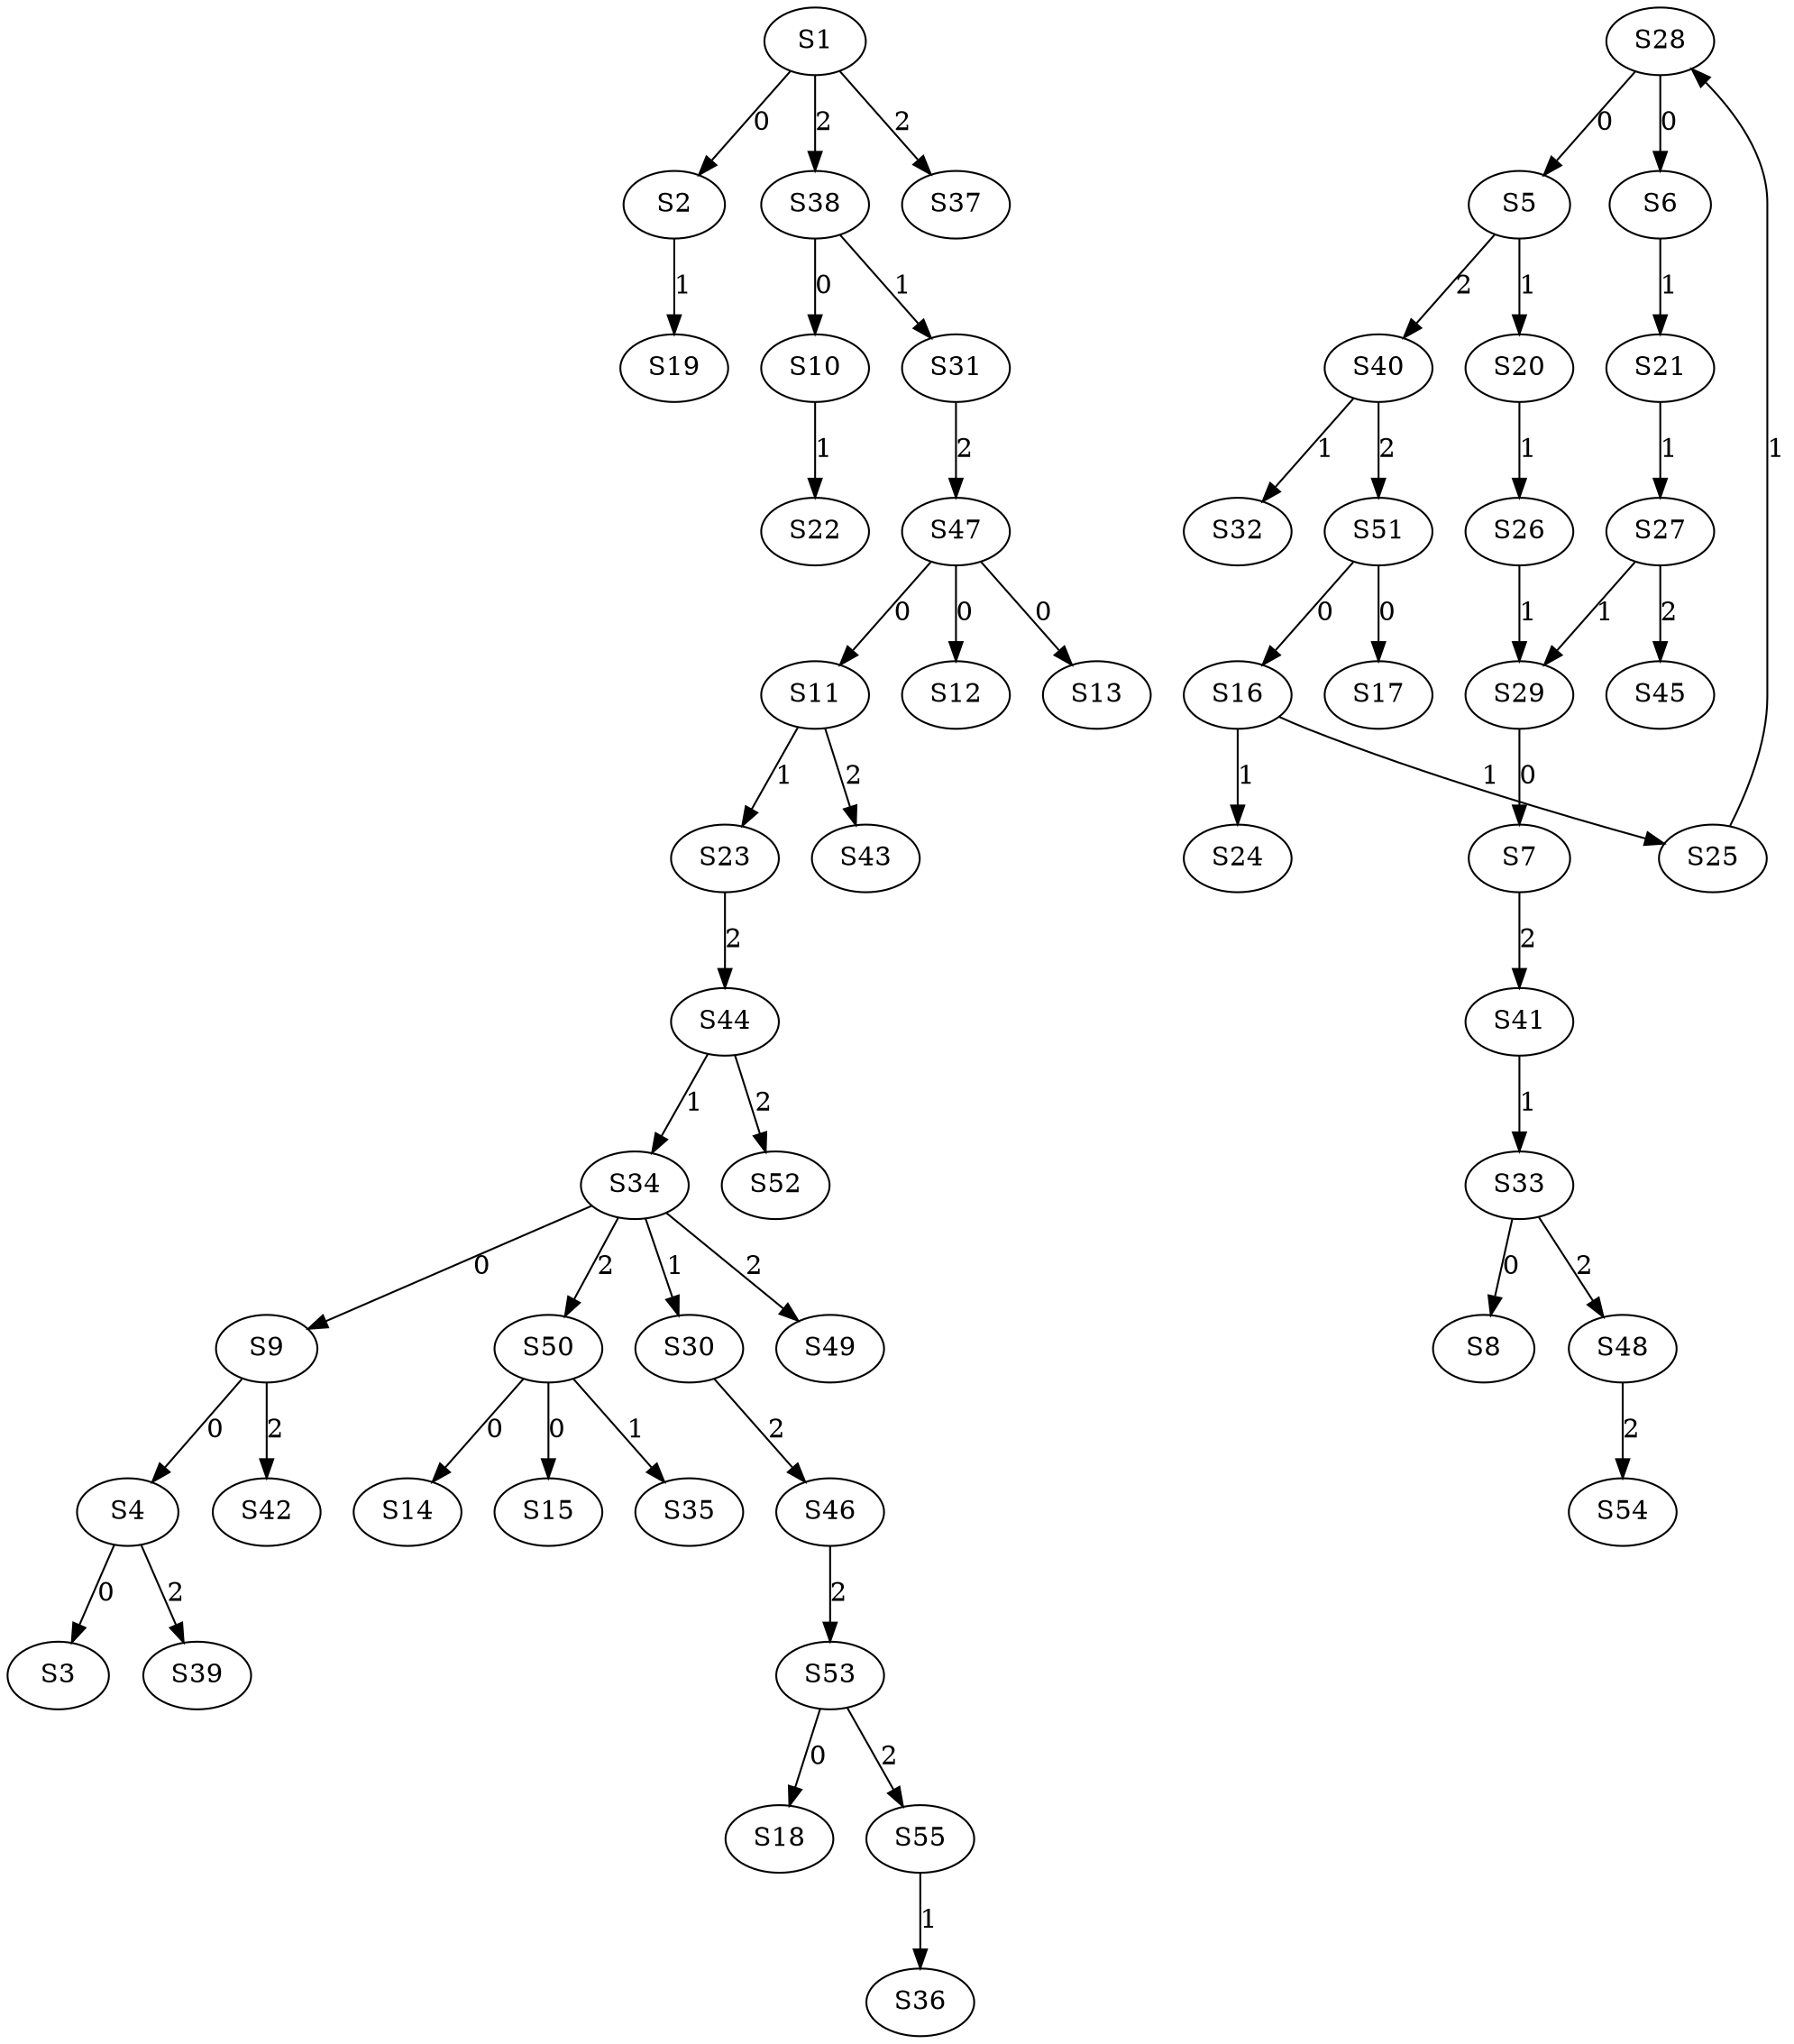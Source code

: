 strict digraph {
	S1 -> S2 [ label = 0 ];
	S4 -> S3 [ label = 0 ];
	S9 -> S4 [ label = 0 ];
	S28 -> S5 [ label = 0 ];
	S28 -> S6 [ label = 0 ];
	S29 -> S7 [ label = 0 ];
	S33 -> S8 [ label = 0 ];
	S34 -> S9 [ label = 0 ];
	S38 -> S10 [ label = 0 ];
	S47 -> S11 [ label = 0 ];
	S47 -> S12 [ label = 0 ];
	S47 -> S13 [ label = 0 ];
	S50 -> S14 [ label = 0 ];
	S50 -> S15 [ label = 0 ];
	S51 -> S16 [ label = 0 ];
	S51 -> S17 [ label = 0 ];
	S53 -> S18 [ label = 0 ];
	S2 -> S19 [ label = 1 ];
	S5 -> S20 [ label = 1 ];
	S6 -> S21 [ label = 1 ];
	S10 -> S22 [ label = 1 ];
	S11 -> S23 [ label = 1 ];
	S16 -> S24 [ label = 1 ];
	S16 -> S25 [ label = 1 ];
	S20 -> S26 [ label = 1 ];
	S21 -> S27 [ label = 1 ];
	S25 -> S28 [ label = 1 ];
	S27 -> S29 [ label = 1 ];
	S34 -> S30 [ label = 1 ];
	S38 -> S31 [ label = 1 ];
	S40 -> S32 [ label = 1 ];
	S41 -> S33 [ label = 1 ];
	S44 -> S34 [ label = 1 ];
	S50 -> S35 [ label = 1 ];
	S55 -> S36 [ label = 1 ];
	S1 -> S37 [ label = 2 ];
	S1 -> S38 [ label = 2 ];
	S4 -> S39 [ label = 2 ];
	S5 -> S40 [ label = 2 ];
	S7 -> S41 [ label = 2 ];
	S9 -> S42 [ label = 2 ];
	S11 -> S43 [ label = 2 ];
	S23 -> S44 [ label = 2 ];
	S27 -> S45 [ label = 2 ];
	S30 -> S46 [ label = 2 ];
	S31 -> S47 [ label = 2 ];
	S33 -> S48 [ label = 2 ];
	S34 -> S49 [ label = 2 ];
	S34 -> S50 [ label = 2 ];
	S40 -> S51 [ label = 2 ];
	S44 -> S52 [ label = 2 ];
	S46 -> S53 [ label = 2 ];
	S48 -> S54 [ label = 2 ];
	S53 -> S55 [ label = 2 ];
	S26 -> S29 [ label = 1 ];
}